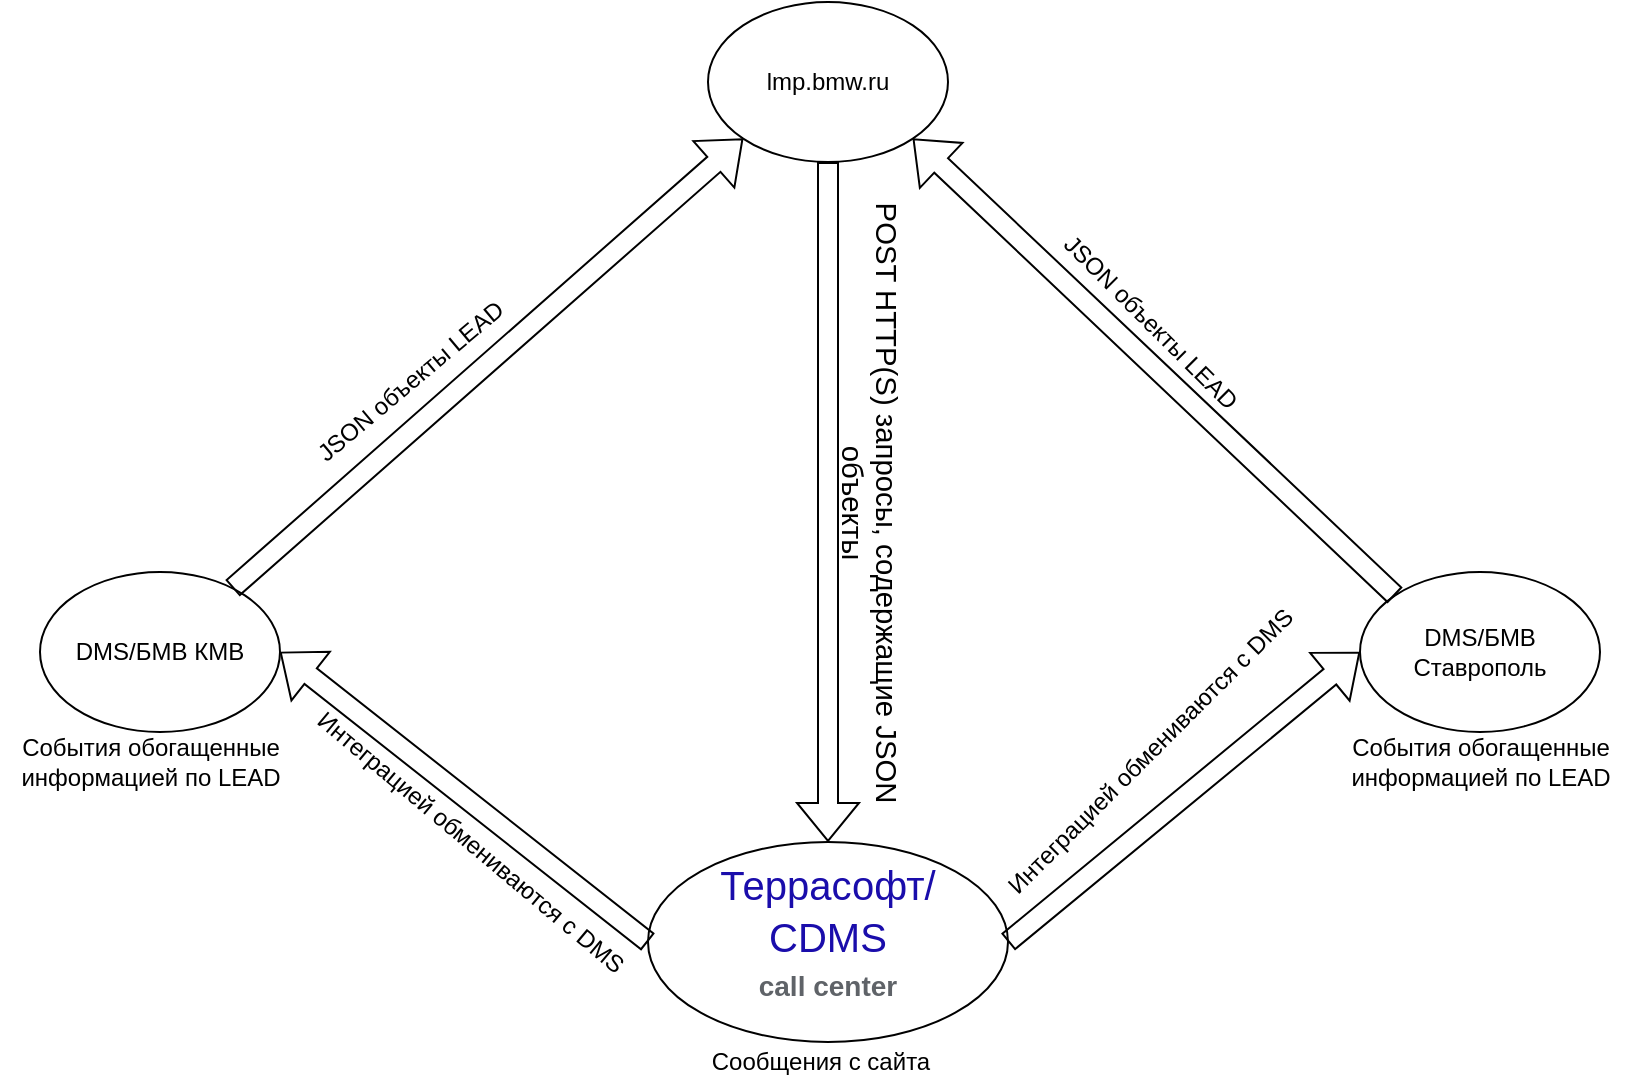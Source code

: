 <mxfile version="15.6.3" type="github">
  <diagram id="M42GQTQNoN1NJu-HFv05" name="Page-1">
    <mxGraphModel dx="1422" dy="794" grid="1" gridSize="10" guides="1" tooltips="1" connect="1" arrows="1" fold="1" page="1" pageScale="1" pageWidth="827" pageHeight="1169" background="#ffffff" math="0" shadow="0">
      <root>
        <mxCell id="0" />
        <mxCell id="1" parent="0" />
        <mxCell id="ijc2J1Dd8RDhH8m0BaV3-1" value="&lt;a class=&quot;Krnil&quot; href=&quot;https://www.terrasoft.ru/page/crm-products&quot; style=&quot;color: rgb(26 , 13 , 171) ; outline: 0px ; font-family: &amp;#34;arial&amp;#34; , sans-serif ; font-size: 14px ; background-color: rgb(255 , 255 , 255)&quot;&gt;&lt;div class=&quot;cfxYMc JfZTW c4Djg MUxGbd v0nnCb&quot; style=&quot;display: inline-block ; padding-top: 4px ; margin-bottom: 3px ; font-size: 20px ; line-height: 26px&quot;&gt;&lt;font style=&quot;vertical-align: inherit&quot;&gt;&lt;font style=&quot;vertical-align: inherit&quot;&gt;&lt;font style=&quot;vertical-align: inherit&quot;&gt;&lt;font style=&quot;vertical-align: inherit&quot;&gt;&lt;font style=&quot;vertical-align: inherit&quot;&gt;&lt;font style=&quot;vertical-align: inherit&quot;&gt;Террасофт/&lt;br&gt;CDMS&lt;/font&gt;&lt;/font&gt;&lt;/font&gt;&lt;/font&gt;&lt;/font&gt;&lt;/font&gt;&lt;/div&gt;&lt;/a&gt;&lt;br&gt;&lt;font style=&quot;vertical-align: inherit&quot;&gt;&lt;font style=&quot;vertical-align: inherit&quot;&gt;&lt;span style=&quot;font-weight: bold ; color: rgb(95 , 99 , 104) ; font-family: &amp;#34;arial&amp;#34; , sans-serif ; font-size: 14px ; text-align: left ; background-color: rgb(255 , 255 , 255)&quot;&gt;call center&lt;/span&gt;&lt;br&gt;&lt;br&gt;&lt;/font&gt;&lt;/font&gt;" style="ellipse;whiteSpace=wrap;html=1;" vertex="1" parent="1">
          <mxGeometry x="324" y="680" width="180" height="100" as="geometry" />
        </mxCell>
        <mxCell id="ijc2J1Dd8RDhH8m0BaV3-2" value="&lt;font style=&quot;vertical-align: inherit&quot;&gt;&lt;font style=&quot;vertical-align: inherit&quot;&gt;lmp.bmw.ru&lt;/font&gt;&lt;/font&gt;" style="ellipse;whiteSpace=wrap;html=1;" vertex="1" parent="1">
          <mxGeometry x="354" y="260" width="120" height="80" as="geometry" />
        </mxCell>
        <mxCell id="ijc2J1Dd8RDhH8m0BaV3-3" value="&lt;font style=&quot;vertical-align: inherit&quot;&gt;&lt;font style=&quot;vertical-align: inherit&quot;&gt;DMS/БМВ КМВ&lt;/font&gt;&lt;/font&gt;" style="ellipse;whiteSpace=wrap;html=1;" vertex="1" parent="1">
          <mxGeometry x="20" y="545" width="120" height="80" as="geometry" />
        </mxCell>
        <mxCell id="ijc2J1Dd8RDhH8m0BaV3-4" value="&lt;font style=&quot;vertical-align: inherit&quot;&gt;&lt;font style=&quot;vertical-align: inherit&quot;&gt;DMS/БМВ Ставрополь&lt;/font&gt;&lt;/font&gt;" style="ellipse;whiteSpace=wrap;html=1;" vertex="1" parent="1">
          <mxGeometry x="680" y="545" width="120" height="80" as="geometry" />
        </mxCell>
        <mxCell id="ijc2J1Dd8RDhH8m0BaV3-6" value="" style="endArrow=classic;html=1;rounded=0;exitX=0.5;exitY=1;exitDx=0;exitDy=0;entryX=0.5;entryY=0;entryDx=0;entryDy=0;shape=flexArrow;" edge="1" parent="1" source="ijc2J1Dd8RDhH8m0BaV3-2" target="ijc2J1Dd8RDhH8m0BaV3-1">
          <mxGeometry width="50" height="50" relative="1" as="geometry">
            <mxPoint x="390" y="600" as="sourcePoint" />
            <mxPoint x="440" y="550" as="targetPoint" />
          </mxGeometry>
        </mxCell>
        <mxCell id="ijc2J1Dd8RDhH8m0BaV3-7" value="" style="shape=flexArrow;endArrow=classic;html=1;rounded=0;exitX=1;exitY=0.5;exitDx=0;exitDy=0;entryX=0;entryY=0.5;entryDx=0;entryDy=0;" edge="1" parent="1" source="ijc2J1Dd8RDhH8m0BaV3-1" target="ijc2J1Dd8RDhH8m0BaV3-4">
          <mxGeometry width="50" height="50" relative="1" as="geometry">
            <mxPoint x="390" y="600" as="sourcePoint" />
            <mxPoint x="440" y="550" as="targetPoint" />
          </mxGeometry>
        </mxCell>
        <mxCell id="ijc2J1Dd8RDhH8m0BaV3-8" value="" style="shape=flexArrow;endArrow=classic;html=1;rounded=0;exitX=0;exitY=0.5;exitDx=0;exitDy=0;entryX=1;entryY=0.5;entryDx=0;entryDy=0;" edge="1" parent="1" source="ijc2J1Dd8RDhH8m0BaV3-1" target="ijc2J1Dd8RDhH8m0BaV3-3">
          <mxGeometry width="50" height="50" relative="1" as="geometry">
            <mxPoint x="390" y="590" as="sourcePoint" />
            <mxPoint x="440" y="540" as="targetPoint" />
          </mxGeometry>
        </mxCell>
        <mxCell id="ijc2J1Dd8RDhH8m0BaV3-9" value="" style="shape=flexArrow;endArrow=classic;html=1;rounded=0;entryX=0;entryY=1;entryDx=0;entryDy=0;" edge="1" parent="1" source="ijc2J1Dd8RDhH8m0BaV3-3" target="ijc2J1Dd8RDhH8m0BaV3-2">
          <mxGeometry width="50" height="50" relative="1" as="geometry">
            <mxPoint x="390" y="590" as="sourcePoint" />
            <mxPoint x="440" y="540" as="targetPoint" />
          </mxGeometry>
        </mxCell>
        <mxCell id="ijc2J1Dd8RDhH8m0BaV3-10" value="" style="shape=flexArrow;endArrow=classic;html=1;rounded=0;exitX=0;exitY=0;exitDx=0;exitDy=0;entryX=1;entryY=1;entryDx=0;entryDy=0;" edge="1" parent="1" source="ijc2J1Dd8RDhH8m0BaV3-4" target="ijc2J1Dd8RDhH8m0BaV3-2">
          <mxGeometry width="50" height="50" relative="1" as="geometry">
            <mxPoint x="390" y="590" as="sourcePoint" />
            <mxPoint x="440" y="540" as="targetPoint" />
          </mxGeometry>
        </mxCell>
        <mxCell id="ijc2J1Dd8RDhH8m0BaV3-11" value="&lt;span lang=&quot;EN-US&quot; style=&quot;font-size: 11.0pt ; line-height: 115% ; font-family: &amp;#34;calibri&amp;#34; , sans-serif&quot;&gt;POST&lt;/span&gt;&lt;span lang=&quot;EN-US&quot; style=&quot;font-size: 11.0pt ; line-height: 115% ; font-family: &amp;#34;calibri&amp;#34; , sans-serif&quot;&gt; &lt;/span&gt;&lt;span lang=&quot;EN-US&quot; style=&quot;font-size: 11.0pt ; line-height: 115% ; font-family: &amp;#34;calibri&amp;#34; , sans-serif&quot;&gt;HTTP&lt;/span&gt;&lt;span style=&quot;font-size: 11.0pt ; line-height: 115% ; font-family: &amp;#34;calibri&amp;#34; , sans-serif&quot;&gt;(&lt;/span&gt;&lt;span lang=&quot;EN-US&quot; style=&quot;font-size: 11.0pt ; line-height: 115% ; font-family: &amp;#34;calibri&amp;#34; , sans-serif&quot;&gt;S&lt;/span&gt;&lt;span style=&quot;font-size: 11.0pt ; line-height: 115% ; font-family: &amp;#34;calibri&amp;#34; , sans-serif&quot;&gt;) запросы, содержащие &lt;/span&gt;&lt;span lang=&quot;EN-US&quot; style=&quot;font-size: 11.0pt ; line-height: 115% ; font-family: &amp;#34;calibri&amp;#34; , sans-serif&quot;&gt;JSON&lt;/span&gt;&lt;span style=&quot;font-size: 11.0pt ; line-height: 115% ; font-family: &amp;#34;calibri&amp;#34; , sans-serif&quot;&gt;&lt;br/&gt;объекты&lt;/span&gt;" style="text;html=1;align=center;verticalAlign=middle;resizable=0;points=[];autosize=1;strokeColor=none;fillColor=none;rotation=90;" vertex="1" parent="1">
          <mxGeometry x="300" y="490" width="270" height="40" as="geometry" />
        </mxCell>
        <mxCell id="ijc2J1Dd8RDhH8m0BaV3-13" value="Сообщения с сайта" style="text;html=1;align=center;verticalAlign=middle;resizable=0;points=[];autosize=1;strokeColor=none;fillColor=none;" vertex="1" parent="1">
          <mxGeometry x="350" y="780" width="120" height="20" as="geometry" />
        </mxCell>
        <mxCell id="ijc2J1Dd8RDhH8m0BaV3-15" value="Интеграцией обмениваются с DMS" style="text;html=1;align=center;verticalAlign=middle;resizable=0;points=[];autosize=1;strokeColor=none;fillColor=none;rotation=40;" vertex="1" parent="1">
          <mxGeometry x="130" y="670" width="210" height="20" as="geometry" />
        </mxCell>
        <mxCell id="ijc2J1Dd8RDhH8m0BaV3-16" value="Интеграцией обмениваются с DMS" style="text;html=1;align=center;verticalAlign=middle;resizable=0;points=[];autosize=1;strokeColor=none;fillColor=none;rotation=-45;" vertex="1" parent="1">
          <mxGeometry x="470" y="625" width="210" height="20" as="geometry" />
        </mxCell>
        <mxCell id="ijc2J1Dd8RDhH8m0BaV3-17" value="JSON объекты LEAD" style="text;html=1;align=center;verticalAlign=middle;resizable=0;points=[];autosize=1;strokeColor=none;fillColor=none;rotation=-40;" vertex="1" parent="1">
          <mxGeometry x="140" y="440" width="130" height="20" as="geometry" />
        </mxCell>
        <mxCell id="ijc2J1Dd8RDhH8m0BaV3-18" value="JSON объекты LEAD" style="text;html=1;align=center;verticalAlign=middle;resizable=0;points=[];autosize=1;strokeColor=none;fillColor=none;rotation=45;" vertex="1" parent="1">
          <mxGeometry x="510" y="410" width="130" height="20" as="geometry" />
        </mxCell>
        <mxCell id="ijc2J1Dd8RDhH8m0BaV3-19" value="События обогащенные &lt;br&gt;информацией по LEAD" style="text;html=1;align=center;verticalAlign=middle;resizable=0;points=[];autosize=1;strokeColor=none;fillColor=none;" vertex="1" parent="1">
          <mxGeometry y="625" width="150" height="30" as="geometry" />
        </mxCell>
        <mxCell id="ijc2J1Dd8RDhH8m0BaV3-20" value="События обогащенные &lt;br&gt;информацией по LEAD" style="text;html=1;align=center;verticalAlign=middle;resizable=0;points=[];autosize=1;strokeColor=none;fillColor=none;" vertex="1" parent="1">
          <mxGeometry x="665" y="625" width="150" height="30" as="geometry" />
        </mxCell>
      </root>
    </mxGraphModel>
  </diagram>
</mxfile>
